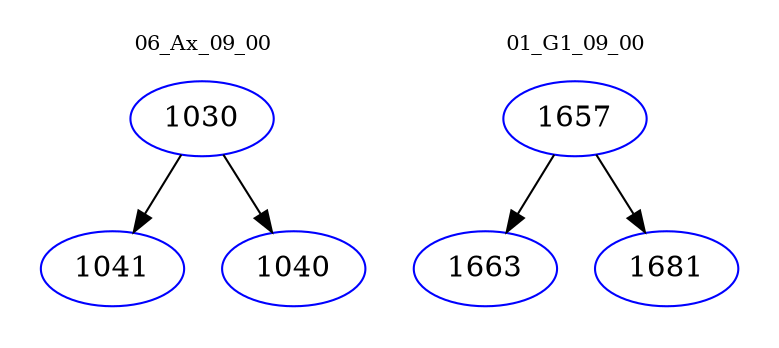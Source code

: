digraph{
subgraph cluster_0 {
color = white
label = "06_Ax_09_00";
fontsize=10;
T0_1030 [label="1030", color="blue"]
T0_1030 -> T0_1041 [color="black"]
T0_1041 [label="1041", color="blue"]
T0_1030 -> T0_1040 [color="black"]
T0_1040 [label="1040", color="blue"]
}
subgraph cluster_1 {
color = white
label = "01_G1_09_00";
fontsize=10;
T1_1657 [label="1657", color="blue"]
T1_1657 -> T1_1663 [color="black"]
T1_1663 [label="1663", color="blue"]
T1_1657 -> T1_1681 [color="black"]
T1_1681 [label="1681", color="blue"]
}
}

